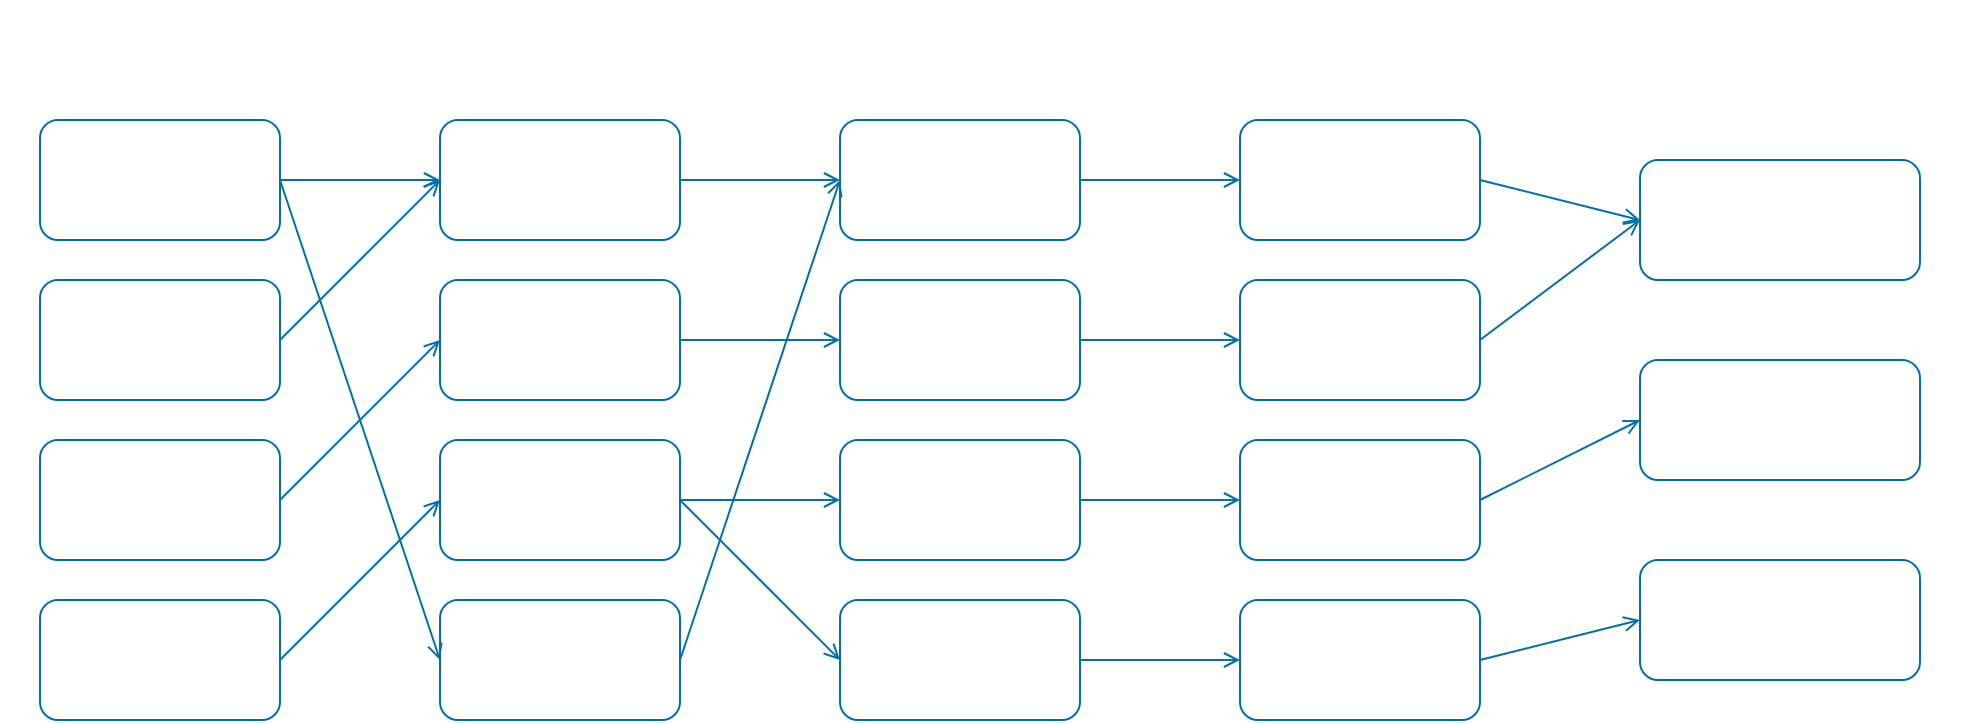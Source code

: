 <mxfile>
    <diagram id="benefits-dependency-network" name="Benefits Dependency Network Example">
        <mxGraphModel dx="1118" dy="554" grid="1" gridSize="10" guides="1" tooltips="1" connect="1" arrows="1" fold="1" page="1" pageScale="1" pageWidth="1100" pageHeight="850" math="0" shadow="0">
            <root>
                <mxCell id="0"/>
                <mxCell id="1" parent="0"/>
                <mxCell id="3" value="Inversión TI" style="rounded=0;whiteSpace=wrap;html=1;fillColor=none;strokeColor=none;fontSize=12;fontStyle=0;fontColor=light-dark(#FFFFFF,#006EAF);" parent="1" vertex="1">
                    <mxGeometry x="40" y="100" width="160" height="40" as="geometry"/>
                </mxCell>
                <mxCell id="4" value="Habilitadores TI" style="rounded=0;whiteSpace=wrap;html=1;fillColor=none;strokeColor=none;fontSize=12;fontStyle=0;fontColor=light-dark(#FFFFFF,#006EAF);" parent="1" vertex="1">
                    <mxGeometry x="240" y="100" width="160" height="40" as="geometry"/>
                </mxCell>
                <mxCell id="5" value="Cambios en el negocio" style="rounded=0;whiteSpace=wrap;html=1;fillColor=none;strokeColor=none;fontSize=12;fontStyle=0;fontColor=light-dark(#FFFFFF,#006EAF);" parent="1" vertex="1">
                    <mxGeometry x="440" y="100" width="160" height="40" as="geometry"/>
                </mxCell>
                <mxCell id="6" value="Beneficios esperados" style="rounded=0;whiteSpace=wrap;html=1;fillColor=none;strokeColor=none;fontSize=12;fontStyle=0;fontColor=light-dark(#FFFFFF,#006EAF);" parent="1" vertex="1">
                    <mxGeometry x="640" y="100" width="160" height="40" as="geometry"/>
                </mxCell>
                <mxCell id="7" value="Objetivos estratégicos" style="rounded=0;whiteSpace=wrap;html=1;fillColor=none;strokeColor=none;fontSize=12;fontStyle=0;fontColor=light-dark(#FFFFFF,#006EAF);" parent="1" vertex="1">
                    <mxGeometry x="840" y="100" width="180" height="40" as="geometry"/>
                </mxCell>
                <mxCell id="8" value="Software CRM" style="rounded=1;whiteSpace=wrap;html=1;fillColor=none;strokeColor=light-dark(#006EAF,#006EAF);fontColor=light-dark(#FFFFFF,#006EAF);spacing=6;" parent="1" vertex="1">
                    <mxGeometry x="60" y="160" width="120" height="60" as="geometry"/>
                </mxCell>
                <mxCell id="9" value="Infraestructura en la nube" style="rounded=1;whiteSpace=wrap;html=1;fillColor=none;strokeColor=light-dark(#006EAF,#006EAF);fontColor=light-dark(#FFFFFF,#006EAF);spacing=0;spacingLeft=4;spacingRight=4;" parent="1" vertex="1">
                    <mxGeometry x="60" y="240" width="120" height="60" as="geometry"/>
                </mxCell>
                <mxCell id="10" value="Tablets para ventas" style="rounded=1;whiteSpace=wrap;html=1;fillColor=none;strokeColor=light-dark(#006EAF,#006EAF);fontColor=light-dark(#FFFFFF,#006EAF);spacing=6;" parent="1" vertex="1">
                    <mxGeometry x="60" y="320" width="120" height="60" as="geometry"/>
                </mxCell>
                <mxCell id="11" value="Integración con ERP" style="rounded=1;whiteSpace=wrap;html=1;fillColor=none;strokeColor=light-dark(#006EAF,#006EAF);fontColor=light-dark(#FFFFFF,#006EAF);spacing=6;" parent="1" vertex="1">
                    <mxGeometry x="60" y="400" width="120" height="60" as="geometry"/>
                </mxCell>
                <mxCell id="12" value="Base de datos de clientes unificada" style="rounded=1;whiteSpace=wrap;html=1;fillColor=none;strokeColor=light-dark(#006EAF,#006EAF);fontColor=light-dark(#FFFFFF,#006EAF);spacing=6;" parent="1" vertex="1">
                    <mxGeometry x="260" y="160" width="120" height="60" as="geometry"/>
                </mxCell>
                <mxCell id="13" value="Acceso móvil a&amp;nbsp; la información" style="rounded=1;whiteSpace=wrap;html=1;fillColor=none;strokeColor=light-dark(#006EAF,#006EAF);fontColor=light-dark(#FFFFFF,#006EAF);spacing=6;" parent="1" vertex="1">
                    <mxGeometry x="260" y="240" width="120" height="60" as="geometry"/>
                </mxCell>
                <mxCell id="14" value="Análisis predictivo de clientes" style="rounded=1;whiteSpace=wrap;html=1;fillColor=none;strokeColor=light-dark(#006EAF,#006EAF);fontColor=light-dark(#FFFFFF,#006EAF);spacing=6;" parent="1" vertex="1">
                    <mxGeometry x="260" y="320" width="120" height="60" as="geometry"/>
                </mxCell>
                <mxCell id="15" value="Automatización de flujos de trabajo" style="rounded=1;whiteSpace=wrap;html=1;fillColor=none;strokeColor=light-dark(#006EAF,#006EAF);fontColor=light-dark(#FFFFFF,#006EAF);spacing=6;" parent="1" vertex="1">
                    <mxGeometry x="260" y="400" width="120" height="60" as="geometry"/>
                </mxCell>
                <mxCell id="16" value="Procesos de ventas estandarizados" style="rounded=1;whiteSpace=wrap;html=1;fillColor=none;strokeColor=light-dark(#006EAF,#006EAF);fontColor=light-dark(#FFFFFF,#006EAF);spacing=6;" parent="1" vertex="1">
                    <mxGeometry x="460" y="160" width="120" height="60" as="geometry"/>
                </mxCell>
                <mxCell id="17" value="Gestión proactiva de cuentas" style="rounded=1;whiteSpace=wrap;html=1;fillColor=none;strokeColor=light-dark(#006EAF,#006EAF);fontColor=light-dark(#FFFFFF,#006EAF);spacing=6;" parent="1" vertex="1">
                    <mxGeometry x="460" y="240" width="120" height="60" as="geometry"/>
                </mxCell>
                <mxCell id="18" value="Atención personalizada" style="rounded=1;whiteSpace=wrap;html=1;fillColor=none;strokeColor=light-dark(#006EAF,#006EAF);fontColor=light-dark(#FFFFFF,#006EAF);spacing=6;" parent="1" vertex="1">
                    <mxGeometry x="460" y="320" width="120" height="60" as="geometry"/>
                </mxCell>
                <mxCell id="19" value="Equipos comerciales por segmento" style="rounded=1;whiteSpace=wrap;html=1;fillColor=none;strokeColor=light-dark(#006EAF,#006EAF);fontColor=light-dark(#FFFFFF,#006EAF);spacing=6;" parent="1" vertex="1">
                    <mxGeometry x="460" y="400" width="120" height="60" as="geometry"/>
                </mxCell>
                <mxCell id="20" value="15% reducción de ciclo de ventas" style="rounded=1;whiteSpace=wrap;html=1;fillColor=none;strokeColor=light-dark(#006EAF,#006EAF);fontColor=light-dark(#FFFFFF,#006EAF);spacing=6;" parent="1" vertex="1">
                    <mxGeometry x="660" y="160" width="120" height="60" as="geometry"/>
                </mxCell>
                <mxCell id="21" value="20% aumento en valor de cliente" style="rounded=1;whiteSpace=wrap;html=1;fillColor=none;strokeColor=light-dark(#006EAF,#006EAF);fontColor=light-dark(#FFFFFF,#006EAF);spacing=6;" parent="1" vertex="1">
                    <mxGeometry x="660" y="240" width="120" height="60" as="geometry"/>
                </mxCell>
                <mxCell id="22" value="30% mejora en retención" style="rounded=1;whiteSpace=wrap;html=1;fillColor=none;strokeColor=light-dark(#006EAF,#006EAF);fontColor=light-dark(#FFFFFF,#006EAF);spacing=6;" parent="1" vertex="1">
                    <mxGeometry x="660" y="320" width="120" height="60" as="geometry"/>
                </mxCell>
                <mxCell id="23" value="25% reducción en costos de adquisición" style="rounded=1;whiteSpace=wrap;html=1;fillColor=none;strokeColor=light-dark(#006EAF,#006EAF);fontColor=light-dark(#FFFFFF,#006EAF);spacing=6;" parent="1" vertex="1">
                    <mxGeometry x="660" y="400" width="120" height="60" as="geometry"/>
                </mxCell>
                <mxCell id="24" value="Incrementar ingresos por cliente en 18%" style="rounded=1;whiteSpace=wrap;html=1;fillColor=none;strokeColor=light-dark(#006EAF,#006EAF);fontColor=light-dark(#FFFFFF,#006EAF);spacing=6;" parent="1" vertex="1">
                    <mxGeometry x="860" y="180" width="140" height="60" as="geometry"/>
                </mxCell>
                <mxCell id="25" value="Mejorar experiencia del cliente (NPS +25)" style="rounded=1;whiteSpace=wrap;html=1;fillColor=none;strokeColor=light-dark(#006EAF,#006EAF);fontColor=light-dark(#FFFFFF,#006EAF);spacing=6;" parent="1" vertex="1">
                    <mxGeometry x="860" y="280" width="140" height="60" as="geometry"/>
                </mxCell>
                <mxCell id="26" value="Reducir costos operativos en 12%" style="rounded=1;whiteSpace=wrap;html=1;fillColor=none;strokeColor=light-dark(#006EAF,#006EAF);fontColor=light-dark(#FFFFFF,#006EAF);spacing=6;" parent="1" vertex="1">
                    <mxGeometry x="860" y="380" width="140" height="60" as="geometry"/>
                </mxCell>
                <mxCell id="27" value="" style="endArrow=open;html=1;exitX=1;exitY=0.5;exitDx=0;exitDy=0;entryX=0;entryY=0.5;entryDx=0;entryDy=0;fillColor=#1ba1e2;strokeColor=light-dark(#006EAF,#006EAF);endFill=0;spacing=6;" parent="1" source="8" target="12" edge="1">
                    <mxGeometry width="50" height="50" relative="1" as="geometry">
                        <mxPoint x="400" y="430" as="sourcePoint"/>
                        <mxPoint x="450" y="380" as="targetPoint"/>
                    </mxGeometry>
                </mxCell>
                <mxCell id="28" value="" style="endArrow=open;html=1;exitX=1;exitY=0.5;exitDx=0;exitDy=0;entryX=0;entryY=0.5;entryDx=0;entryDy=0;fillColor=#1ba1e2;strokeColor=light-dark(#006EAF,#006EAF);endFill=0;spacing=6;" parent="1" source="8" target="15" edge="1">
                    <mxGeometry width="50" height="50" relative="1" as="geometry">
                        <mxPoint x="400" y="430" as="sourcePoint"/>
                        <mxPoint x="450" y="380" as="targetPoint"/>
                    </mxGeometry>
                </mxCell>
                <mxCell id="29" value="" style="endArrow=open;html=1;exitX=1;exitY=0.5;exitDx=0;exitDy=0;entryX=0;entryY=0.5;entryDx=0;entryDy=0;fillColor=#1ba1e2;strokeColor=light-dark(#006EAF,#006EAF);endFill=0;spacing=6;" parent="1" source="9" target="12" edge="1">
                    <mxGeometry width="50" height="50" relative="1" as="geometry">
                        <mxPoint x="400" y="430" as="sourcePoint"/>
                        <mxPoint x="450" y="380" as="targetPoint"/>
                    </mxGeometry>
                </mxCell>
                <mxCell id="30" value="" style="endArrow=open;html=1;exitX=1;exitY=0.5;exitDx=0;exitDy=0;entryX=0;entryY=0.5;entryDx=0;entryDy=0;fillColor=#1ba1e2;strokeColor=light-dark(#006EAF,#006EAF);endFill=0;spacing=6;" parent="1" source="10" target="13" edge="1">
                    <mxGeometry width="50" height="50" relative="1" as="geometry">
                        <mxPoint x="400" y="430" as="sourcePoint"/>
                        <mxPoint x="450" y="380" as="targetPoint"/>
                    </mxGeometry>
                </mxCell>
                <mxCell id="31" value="" style="endArrow=open;html=1;exitX=1;exitY=0.5;exitDx=0;exitDy=0;entryX=0;entryY=0.5;entryDx=0;entryDy=0;fillColor=#1ba1e2;strokeColor=light-dark(#006EAF,#006EAF);endFill=0;spacing=6;" parent="1" source="11" target="14" edge="1">
                    <mxGeometry width="50" height="50" relative="1" as="geometry">
                        <mxPoint x="400" y="430" as="sourcePoint"/>
                        <mxPoint x="450" y="380" as="targetPoint"/>
                    </mxGeometry>
                </mxCell>
                <mxCell id="32" value="" style="endArrow=open;html=1;exitX=1;exitY=0.5;exitDx=0;exitDy=0;entryX=0;entryY=0.5;entryDx=0;entryDy=0;fillColor=#1ba1e2;strokeColor=light-dark(#006EAF,#006EAF);endFill=0;spacing=6;" parent="1" source="12" target="16" edge="1">
                    <mxGeometry width="50" height="50" relative="1" as="geometry">
                        <mxPoint x="400" y="430" as="sourcePoint"/>
                        <mxPoint x="450" y="380" as="targetPoint"/>
                    </mxGeometry>
                </mxCell>
                <mxCell id="33" value="" style="endArrow=open;html=1;exitX=1;exitY=0.5;exitDx=0;exitDy=0;entryX=0;entryY=0.5;entryDx=0;entryDy=0;fillColor=#1ba1e2;strokeColor=light-dark(#006EAF,#006EAF);endFill=0;spacing=6;" parent="1" source="13" target="17" edge="1">
                    <mxGeometry width="50" height="50" relative="1" as="geometry">
                        <mxPoint x="400" y="430" as="sourcePoint"/>
                        <mxPoint x="450" y="380" as="targetPoint"/>
                    </mxGeometry>
                </mxCell>
                <mxCell id="34" value="" style="endArrow=open;html=1;exitX=1;exitY=0.5;exitDx=0;exitDy=0;entryX=0;entryY=0.5;entryDx=0;entryDy=0;fillColor=#1ba1e2;strokeColor=light-dark(#006EAF,#006EAF);endFill=0;spacing=6;" parent="1" source="14" target="18" edge="1">
                    <mxGeometry width="50" height="50" relative="1" as="geometry">
                        <mxPoint x="400" y="430" as="sourcePoint"/>
                        <mxPoint x="450" y="380" as="targetPoint"/>
                    </mxGeometry>
                </mxCell>
                <mxCell id="35" value="" style="endArrow=open;html=1;exitX=1;exitY=0.5;exitDx=0;exitDy=0;entryX=0;entryY=0.5;entryDx=0;entryDy=0;fillColor=#1ba1e2;strokeColor=light-dark(#006EAF,#006EAF);endFill=0;spacing=6;" parent="1" source="14" target="19" edge="1">
                    <mxGeometry width="50" height="50" relative="1" as="geometry">
                        <mxPoint x="400" y="430" as="sourcePoint"/>
                        <mxPoint x="450" y="380" as="targetPoint"/>
                    </mxGeometry>
                </mxCell>
                <mxCell id="36" value="" style="endArrow=open;html=1;exitX=1;exitY=0.5;exitDx=0;exitDy=0;entryX=0;entryY=0.5;entryDx=0;entryDy=0;fillColor=#1ba1e2;strokeColor=light-dark(#006EAF,#006EAF);endFill=0;spacing=6;" parent="1" source="15" target="16" edge="1">
                    <mxGeometry width="50" height="50" relative="1" as="geometry">
                        <mxPoint x="400" y="430" as="sourcePoint"/>
                        <mxPoint x="450" y="380" as="targetPoint"/>
                    </mxGeometry>
                </mxCell>
                <mxCell id="37" value="" style="endArrow=open;html=1;exitX=1;exitY=0.5;exitDx=0;exitDy=0;entryX=0;entryY=0.5;entryDx=0;entryDy=0;fillColor=#1ba1e2;strokeColor=light-dark(#006EAF,#006EAF);endFill=0;spacing=6;" parent="1" source="16" target="20" edge="1">
                    <mxGeometry width="50" height="50" relative="1" as="geometry">
                        <mxPoint x="400" y="430" as="sourcePoint"/>
                        <mxPoint x="450" y="380" as="targetPoint"/>
                    </mxGeometry>
                </mxCell>
                <mxCell id="38" value="" style="endArrow=open;html=1;exitX=1;exitY=0.5;exitDx=0;exitDy=0;entryX=0;entryY=0.5;entryDx=0;entryDy=0;fillColor=#1ba1e2;strokeColor=light-dark(#006EAF,#006EAF);endFill=0;spacing=6;" parent="1" source="17" target="21" edge="1">
                    <mxGeometry width="50" height="50" relative="1" as="geometry">
                        <mxPoint x="400" y="430" as="sourcePoint"/>
                        <mxPoint x="450" y="380" as="targetPoint"/>
                    </mxGeometry>
                </mxCell>
                <mxCell id="39" value="" style="endArrow=open;html=1;exitX=1;exitY=0.5;exitDx=0;exitDy=0;entryX=0;entryY=0.5;entryDx=0;entryDy=0;fillColor=#1ba1e2;strokeColor=light-dark(#006EAF,#006EAF);endFill=0;spacing=6;" parent="1" source="18" target="22" edge="1">
                    <mxGeometry width="50" height="50" relative="1" as="geometry">
                        <mxPoint x="400" y="430" as="sourcePoint"/>
                        <mxPoint x="450" y="380" as="targetPoint"/>
                    </mxGeometry>
                </mxCell>
                <mxCell id="40" value="" style="endArrow=open;html=1;exitX=1;exitY=0.5;exitDx=0;exitDy=0;entryX=0;entryY=0.5;entryDx=0;entryDy=0;fillColor=#1ba1e2;strokeColor=light-dark(#006EAF,#006EAF);endFill=0;spacing=6;" parent="1" source="19" target="23" edge="1">
                    <mxGeometry width="50" height="50" relative="1" as="geometry">
                        <mxPoint x="400" y="430" as="sourcePoint"/>
                        <mxPoint x="450" y="380" as="targetPoint"/>
                    </mxGeometry>
                </mxCell>
                <mxCell id="41" value="" style="endArrow=open;html=1;exitX=1;exitY=0.5;exitDx=0;exitDy=0;entryX=0;entryY=0.5;entryDx=0;entryDy=0;fillColor=#1ba1e2;strokeColor=light-dark(#006EAF,#006EAF);endFill=0;spacing=6;" parent="1" source="20" target="24" edge="1">
                    <mxGeometry width="50" height="50" relative="1" as="geometry">
                        <mxPoint x="400" y="430" as="sourcePoint"/>
                        <mxPoint x="450" y="380" as="targetPoint"/>
                    </mxGeometry>
                </mxCell>
                <mxCell id="42" value="" style="endArrow=open;html=1;exitX=1;exitY=0.5;exitDx=0;exitDy=0;entryX=0;entryY=0.5;entryDx=0;entryDy=0;fillColor=#1ba1e2;strokeColor=light-dark(#006EAF,#006EAF);endFill=0;spacing=6;" parent="1" source="21" target="24" edge="1">
                    <mxGeometry width="50" height="50" relative="1" as="geometry">
                        <mxPoint x="400" y="430" as="sourcePoint"/>
                        <mxPoint x="450" y="380" as="targetPoint"/>
                    </mxGeometry>
                </mxCell>
                <mxCell id="43" value="" style="endArrow=open;html=1;exitX=1;exitY=0.5;exitDx=0;exitDy=0;entryX=0;entryY=0.5;entryDx=0;entryDy=0;fillColor=#1ba1e2;strokeColor=light-dark(#006EAF,#006EAF);endFill=0;spacing=6;" parent="1" source="22" target="25" edge="1">
                    <mxGeometry width="50" height="50" relative="1" as="geometry">
                        <mxPoint x="400" y="430" as="sourcePoint"/>
                        <mxPoint x="450" y="380" as="targetPoint"/>
                    </mxGeometry>
                </mxCell>
                <mxCell id="44" value="" style="endArrow=open;html=1;exitX=1;exitY=0.5;exitDx=0;exitDy=0;entryX=0;entryY=0.5;entryDx=0;entryDy=0;fillColor=#1ba1e2;strokeColor=light-dark(#006EAF,#006EAF);endFill=0;spacing=6;" parent="1" source="23" target="26" edge="1">
                    <mxGeometry width="50" height="50" relative="1" as="geometry">
                        <mxPoint x="400" y="430" as="sourcePoint"/>
                        <mxPoint x="450" y="380" as="targetPoint"/>
                    </mxGeometry>
                </mxCell>
            </root>
        </mxGraphModel>
    </diagram>
</mxfile>